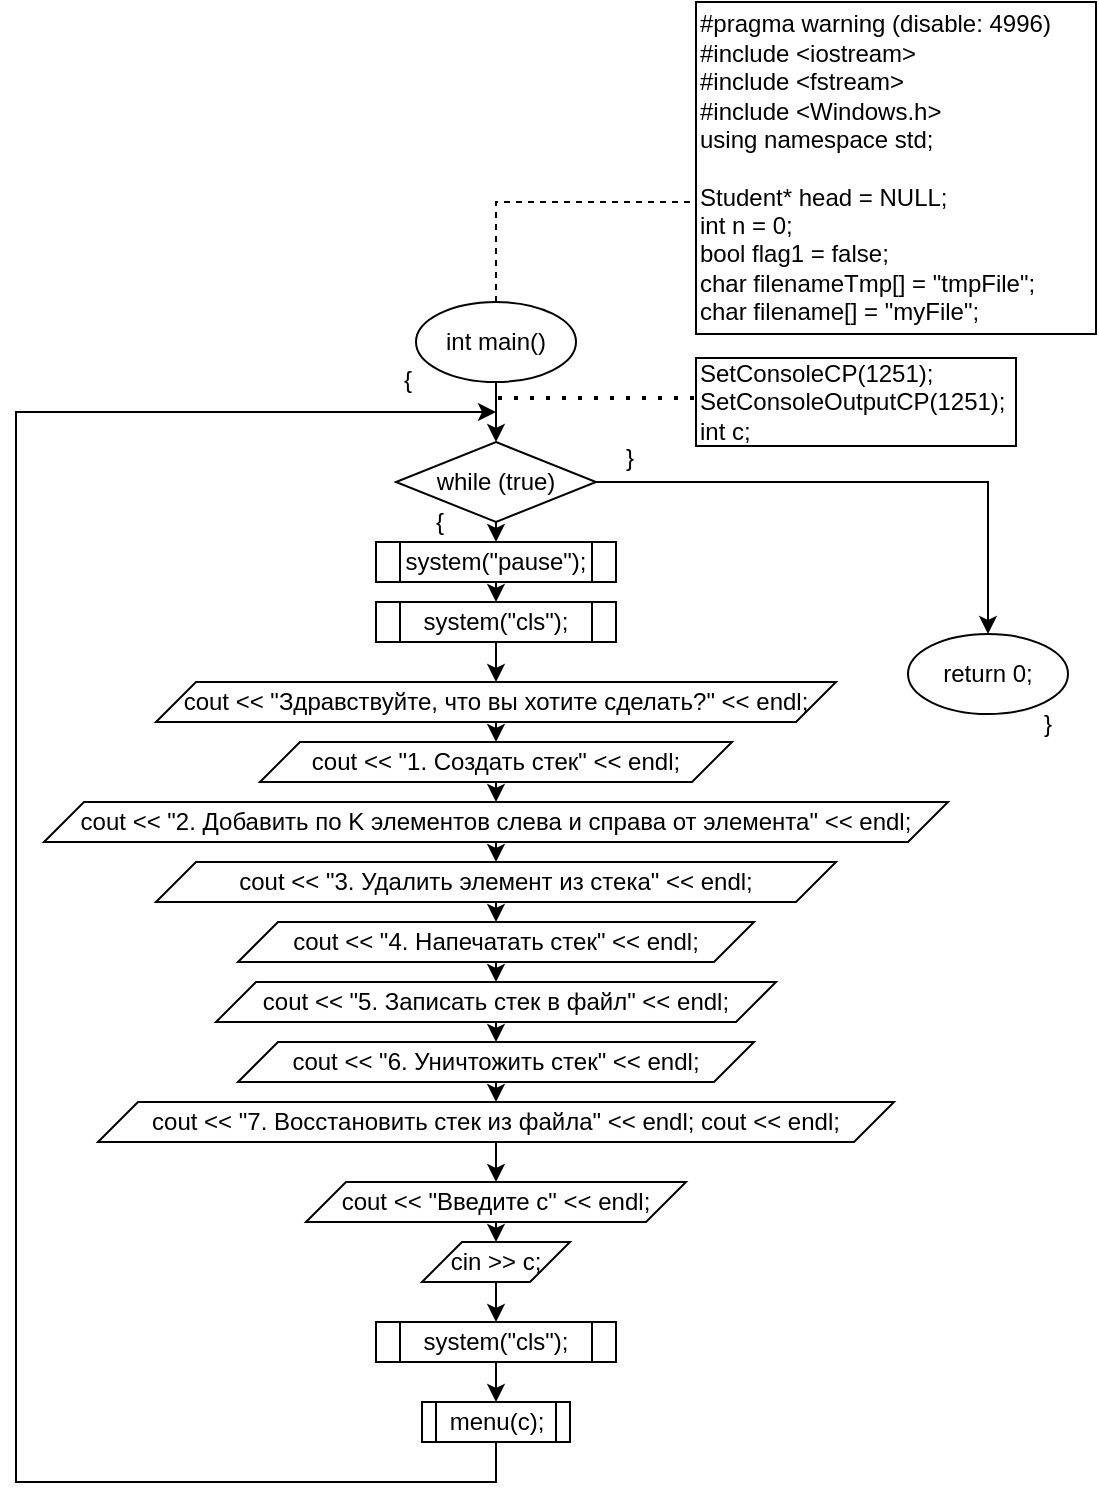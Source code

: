<mxfile version="20.8.16" type="device"><diagram name="Страница 1" id="C_xhPkUMthIBdEFqQ2b5"><mxGraphModel dx="629" dy="2282" grid="1" gridSize="10" guides="1" tooltips="1" connect="1" arrows="1" fold="1" page="1" pageScale="1" pageWidth="827" pageHeight="1169" math="0" shadow="0"><root><mxCell id="0"/><mxCell id="1" parent="0"/><mxCell id="Kt00TTztuk_OognRlt1M-3" style="edgeStyle=orthogonalEdgeStyle;rounded=0;orthogonalLoop=1;jettySize=auto;html=1;exitX=0.5;exitY=0;exitDx=0;exitDy=0;entryX=0;entryY=0.5;entryDx=0;entryDy=0;dashed=1;endArrow=none;endFill=0;" parent="1" source="Kt00TTztuk_OognRlt1M-1" target="Kt00TTztuk_OognRlt1M-2" edge="1"><mxGeometry relative="1" as="geometry"><Array as="points"><mxPoint x="430" y="70"/></Array></mxGeometry></mxCell><mxCell id="Kt00TTztuk_OognRlt1M-5" style="edgeStyle=orthogonalEdgeStyle;rounded=0;orthogonalLoop=1;jettySize=auto;html=1;exitX=0.5;exitY=1;exitDx=0;exitDy=0;entryX=0.5;entryY=0;entryDx=0;entryDy=0;endArrow=classic;endFill=1;" parent="1" source="Kt00TTztuk_OognRlt1M-1" target="Kt00TTztuk_OognRlt1M-4" edge="1"><mxGeometry relative="1" as="geometry"/></mxCell><mxCell id="Kt00TTztuk_OognRlt1M-1" value="int main()" style="ellipse;whiteSpace=wrap;html=1;" parent="1" vertex="1"><mxGeometry x="390" y="120" width="80" height="40" as="geometry"/></mxCell><mxCell id="Kt00TTztuk_OognRlt1M-2" value="&lt;div&gt;#pragma warning (disable: 4996)&lt;/div&gt;&lt;div&gt;#include &amp;lt;iostream&amp;gt;&lt;/div&gt;&lt;div&gt;#include &amp;lt;fstream&amp;gt;&lt;/div&gt;&lt;div&gt;#include &amp;lt;Windows.h&amp;gt;&lt;/div&gt;&lt;div&gt;using namespace std;&lt;/div&gt;&lt;div&gt;&lt;br&gt;&lt;/div&gt;&lt;div&gt;&lt;div&gt;Student* head = NULL;&lt;/div&gt;&lt;div&gt;int n = 0;&lt;/div&gt;&lt;div&gt;bool flag1 = false;&lt;/div&gt;&lt;/div&gt;&lt;div&gt;&lt;div&gt;char filenameTmp[] = &quot;tmpFile&quot;;&lt;/div&gt;&lt;div&gt;char filename[] = &quot;myFile&quot;;&lt;/div&gt;&lt;/div&gt;" style="rounded=0;whiteSpace=wrap;html=1;align=left;" parent="1" vertex="1"><mxGeometry x="530" y="-30" width="200" height="166" as="geometry"/></mxCell><mxCell id="Kt00TTztuk_OognRlt1M-10" style="edgeStyle=orthogonalEdgeStyle;rounded=0;orthogonalLoop=1;jettySize=auto;html=1;exitX=0.5;exitY=1;exitDx=0;exitDy=0;entryX=0.5;entryY=0;entryDx=0;entryDy=0;endArrow=classic;endFill=1;" parent="1" source="Kt00TTztuk_OognRlt1M-4" target="Kt00TTztuk_OognRlt1M-9" edge="1"><mxGeometry relative="1" as="geometry"/></mxCell><mxCell id="Kt00TTztuk_OognRlt1M-45" style="edgeStyle=orthogonalEdgeStyle;rounded=0;orthogonalLoop=1;jettySize=auto;html=1;exitX=1;exitY=0.5;exitDx=0;exitDy=0;entryX=0.5;entryY=0;entryDx=0;entryDy=0;endArrow=classic;endFill=1;" parent="1" source="Kt00TTztuk_OognRlt1M-4" target="Kt00TTztuk_OognRlt1M-44" edge="1"><mxGeometry relative="1" as="geometry"/></mxCell><mxCell id="Kt00TTztuk_OognRlt1M-4" value="while (true)" style="rhombus;whiteSpace=wrap;html=1;" parent="1" vertex="1"><mxGeometry x="380" y="190" width="100" height="40" as="geometry"/></mxCell><mxCell id="Kt00TTztuk_OognRlt1M-7" value="" style="endArrow=none;dashed=1;html=1;dashPattern=1 3;strokeWidth=2;rounded=0;" parent="1" edge="1"><mxGeometry width="50" height="50" relative="1" as="geometry"><mxPoint x="431" y="168" as="sourcePoint"/><mxPoint x="530" y="168" as="targetPoint"/></mxGeometry></mxCell><mxCell id="Kt00TTztuk_OognRlt1M-8" value="&lt;div&gt;SetConsoleCP(1251);&lt;/div&gt;&lt;div&gt;&#9;SetConsoleOutputCP(1251);&lt;/div&gt;&lt;div&gt;int c;&lt;/div&gt;" style="rounded=0;whiteSpace=wrap;html=1;align=left;" parent="1" vertex="1"><mxGeometry x="530" y="148" width="160" height="44" as="geometry"/></mxCell><mxCell id="Kt00TTztuk_OognRlt1M-12" style="edgeStyle=orthogonalEdgeStyle;rounded=0;orthogonalLoop=1;jettySize=auto;html=1;exitX=0.5;exitY=1;exitDx=0;exitDy=0;entryX=0.5;entryY=0;entryDx=0;entryDy=0;endArrow=classic;endFill=1;" parent="1" source="Kt00TTztuk_OognRlt1M-9" target="Kt00TTztuk_OognRlt1M-11" edge="1"><mxGeometry relative="1" as="geometry"/></mxCell><mxCell id="Kt00TTztuk_OognRlt1M-9" value="&lt;div&gt;&#9;&#9;system(&quot;pause&quot;);&lt;/div&gt;" style="shape=process;whiteSpace=wrap;html=1;backgroundOutline=1;" parent="1" vertex="1"><mxGeometry x="370" y="240" width="120" height="20" as="geometry"/></mxCell><mxCell id="Kt00TTztuk_OognRlt1M-14" style="edgeStyle=orthogonalEdgeStyle;rounded=0;orthogonalLoop=1;jettySize=auto;html=1;exitX=0.5;exitY=1;exitDx=0;exitDy=0;entryX=0.5;entryY=0;entryDx=0;entryDy=0;endArrow=classic;endFill=1;" parent="1" source="Kt00TTztuk_OognRlt1M-11" target="Kt00TTztuk_OognRlt1M-13" edge="1"><mxGeometry relative="1" as="geometry"/></mxCell><mxCell id="Kt00TTztuk_OognRlt1M-11" value="&lt;div&gt;&#9;&#9;system(&quot;cls&quot;);&lt;/div&gt;" style="shape=process;whiteSpace=wrap;html=1;backgroundOutline=1;" parent="1" vertex="1"><mxGeometry x="370" y="270" width="120" height="20" as="geometry"/></mxCell><mxCell id="Kt00TTztuk_OognRlt1M-16" style="edgeStyle=orthogonalEdgeStyle;rounded=0;orthogonalLoop=1;jettySize=auto;html=1;exitX=0.5;exitY=1;exitDx=0;exitDy=0;entryX=0.5;entryY=0;entryDx=0;entryDy=0;endArrow=classic;endFill=1;" parent="1" source="Kt00TTztuk_OognRlt1M-13" target="Kt00TTztuk_OognRlt1M-15" edge="1"><mxGeometry relative="1" as="geometry"/></mxCell><mxCell id="Kt00TTztuk_OognRlt1M-13" value="&lt;div&gt;&#9;&#9;cout &amp;lt;&amp;lt; &quot;Здравствуйте, что вы хотите сделать?&quot; &amp;lt;&amp;lt; endl;&lt;/div&gt;" style="shape=parallelogram;perimeter=parallelogramPerimeter;whiteSpace=wrap;html=1;fixedSize=1;" parent="1" vertex="1"><mxGeometry x="260" y="310" width="340" height="20" as="geometry"/></mxCell><mxCell id="Kt00TTztuk_OognRlt1M-18" style="edgeStyle=orthogonalEdgeStyle;rounded=0;orthogonalLoop=1;jettySize=auto;html=1;exitX=0.5;exitY=1;exitDx=0;exitDy=0;entryX=0.5;entryY=0;entryDx=0;entryDy=0;endArrow=classic;endFill=1;" parent="1" source="Kt00TTztuk_OognRlt1M-15" target="Kt00TTztuk_OognRlt1M-17" edge="1"><mxGeometry relative="1" as="geometry"/></mxCell><mxCell id="Kt00TTztuk_OognRlt1M-15" value="&lt;div&gt;&#9;&#9;cout &amp;lt;&amp;lt; &quot;1. Создать стек&quot; &amp;lt;&amp;lt; endl;&lt;/div&gt;" style="shape=parallelogram;perimeter=parallelogramPerimeter;whiteSpace=wrap;html=1;fixedSize=1;" parent="1" vertex="1"><mxGeometry x="312" y="340" width="236" height="20" as="geometry"/></mxCell><mxCell id="Kt00TTztuk_OognRlt1M-26" style="edgeStyle=orthogonalEdgeStyle;rounded=0;orthogonalLoop=1;jettySize=auto;html=1;exitX=0.5;exitY=1;exitDx=0;exitDy=0;entryX=0.5;entryY=0;entryDx=0;entryDy=0;endArrow=classic;endFill=1;" parent="1" source="Kt00TTztuk_OognRlt1M-17" target="Kt00TTztuk_OognRlt1M-20" edge="1"><mxGeometry relative="1" as="geometry"/></mxCell><mxCell id="Kt00TTztuk_OognRlt1M-17" value="&lt;div&gt;&#9;&#9;cout &amp;lt;&amp;lt; &quot;2. Добавить по K элементов слева и справа от элемента&quot; &amp;lt;&amp;lt; endl;&lt;/div&gt;" style="shape=parallelogram;perimeter=parallelogramPerimeter;whiteSpace=wrap;html=1;fixedSize=1;" parent="1" vertex="1"><mxGeometry x="204" y="370" width="452" height="20" as="geometry"/></mxCell><mxCell id="Kt00TTztuk_OognRlt1M-27" style="edgeStyle=orthogonalEdgeStyle;rounded=0;orthogonalLoop=1;jettySize=auto;html=1;exitX=0.5;exitY=1;exitDx=0;exitDy=0;entryX=0.5;entryY=0;entryDx=0;entryDy=0;endArrow=classic;endFill=1;" parent="1" source="Kt00TTztuk_OognRlt1M-20" target="Kt00TTztuk_OognRlt1M-21" edge="1"><mxGeometry relative="1" as="geometry"/></mxCell><mxCell id="Kt00TTztuk_OognRlt1M-20" value="&lt;div&gt;&#9;&#9;cout &amp;lt;&amp;lt; &quot;3. Удалить элемент из стека&quot; &amp;lt;&amp;lt; endl;&lt;/div&gt;" style="shape=parallelogram;perimeter=parallelogramPerimeter;whiteSpace=wrap;html=1;fixedSize=1;" parent="1" vertex="1"><mxGeometry x="260" y="400" width="340" height="20" as="geometry"/></mxCell><mxCell id="Kt00TTztuk_OognRlt1M-28" style="edgeStyle=orthogonalEdgeStyle;rounded=0;orthogonalLoop=1;jettySize=auto;html=1;exitX=0.5;exitY=1;exitDx=0;exitDy=0;entryX=0.5;entryY=0;entryDx=0;entryDy=0;endArrow=classic;endFill=1;" parent="1" source="Kt00TTztuk_OognRlt1M-21" target="Kt00TTztuk_OognRlt1M-22" edge="1"><mxGeometry relative="1" as="geometry"/></mxCell><mxCell id="Kt00TTztuk_OognRlt1M-21" value="&lt;div&gt;&#9;&#9;cout &amp;lt;&amp;lt; &quot;4. Напечатать стек&quot; &amp;lt;&amp;lt; endl;&lt;/div&gt;" style="shape=parallelogram;perimeter=parallelogramPerimeter;whiteSpace=wrap;html=1;fixedSize=1;" parent="1" vertex="1"><mxGeometry x="301" y="430" width="258" height="20" as="geometry"/></mxCell><mxCell id="Kt00TTztuk_OognRlt1M-30" style="edgeStyle=orthogonalEdgeStyle;rounded=0;orthogonalLoop=1;jettySize=auto;html=1;exitX=0.5;exitY=1;exitDx=0;exitDy=0;entryX=0.5;entryY=0;entryDx=0;entryDy=0;endArrow=classic;endFill=1;" parent="1" source="Kt00TTztuk_OognRlt1M-22" target="Kt00TTztuk_OognRlt1M-24" edge="1"><mxGeometry relative="1" as="geometry"/></mxCell><mxCell id="Kt00TTztuk_OognRlt1M-22" value="&lt;div&gt;&#9;&#9;cout &amp;lt;&amp;lt; &quot;5. Записать стек в файл&quot; &amp;lt;&amp;lt; endl;&lt;/div&gt;" style="shape=parallelogram;perimeter=parallelogramPerimeter;whiteSpace=wrap;html=1;fixedSize=1;" parent="1" vertex="1"><mxGeometry x="290" y="460" width="280" height="20" as="geometry"/></mxCell><mxCell id="Kt00TTztuk_OognRlt1M-31" style="edgeStyle=orthogonalEdgeStyle;rounded=0;orthogonalLoop=1;jettySize=auto;html=1;exitX=0.5;exitY=1;exitDx=0;exitDy=0;entryX=0.5;entryY=0;entryDx=0;entryDy=0;endArrow=classic;endFill=1;" parent="1" source="Kt00TTztuk_OognRlt1M-24" target="Kt00TTztuk_OognRlt1M-25" edge="1"><mxGeometry relative="1" as="geometry"/></mxCell><mxCell id="Kt00TTztuk_OognRlt1M-24" value="&lt;div&gt;&#9;&#9;cout &amp;lt;&amp;lt; &quot;6. Уничтожить стек&quot; &amp;lt;&amp;lt; endl;&lt;/div&gt;" style="shape=parallelogram;perimeter=parallelogramPerimeter;whiteSpace=wrap;html=1;fixedSize=1;" parent="1" vertex="1"><mxGeometry x="301" y="490" width="258" height="20" as="geometry"/></mxCell><mxCell id="Kt00TTztuk_OognRlt1M-33" style="edgeStyle=orthogonalEdgeStyle;rounded=0;orthogonalLoop=1;jettySize=auto;html=1;exitX=0.5;exitY=1;exitDx=0;exitDy=0;entryX=0.5;entryY=0;entryDx=0;entryDy=0;endArrow=classic;endFill=1;" parent="1" source="Kt00TTztuk_OognRlt1M-25" target="Kt00TTztuk_OognRlt1M-32" edge="1"><mxGeometry relative="1" as="geometry"/></mxCell><mxCell id="Kt00TTztuk_OognRlt1M-25" value="&lt;div&gt;&#9;&#9;cout &amp;lt;&amp;lt; &quot;7. Восстановить стек из файла&quot; &amp;lt;&amp;lt; endl; cout &amp;lt;&amp;lt; endl;&lt;/div&gt;" style="shape=parallelogram;perimeter=parallelogramPerimeter;whiteSpace=wrap;html=1;fixedSize=1;" parent="1" vertex="1"><mxGeometry x="231" y="520" width="398" height="20" as="geometry"/></mxCell><mxCell id="Kt00TTztuk_OognRlt1M-35" style="edgeStyle=orthogonalEdgeStyle;rounded=0;orthogonalLoop=1;jettySize=auto;html=1;exitX=0.5;exitY=1;exitDx=0;exitDy=0;entryX=0.5;entryY=0;entryDx=0;entryDy=0;endArrow=classic;endFill=1;" parent="1" source="Kt00TTztuk_OognRlt1M-32" target="Kt00TTztuk_OognRlt1M-34" edge="1"><mxGeometry relative="1" as="geometry"/></mxCell><mxCell id="Kt00TTztuk_OognRlt1M-32" value="&lt;div&gt;&#9;&#9;cout &amp;lt;&amp;lt; &quot;Введите c&quot; &amp;lt;&amp;lt; endl;&lt;/div&gt;" style="shape=parallelogram;perimeter=parallelogramPerimeter;whiteSpace=wrap;html=1;fixedSize=1;" parent="1" vertex="1"><mxGeometry x="335" y="560" width="190" height="20" as="geometry"/></mxCell><mxCell id="Kt00TTztuk_OognRlt1M-37" style="edgeStyle=orthogonalEdgeStyle;rounded=0;orthogonalLoop=1;jettySize=auto;html=1;exitX=0.5;exitY=1;exitDx=0;exitDy=0;entryX=0.5;entryY=0;entryDx=0;entryDy=0;endArrow=classic;endFill=1;" parent="1" source="Kt00TTztuk_OognRlt1M-34" target="Kt00TTztuk_OognRlt1M-36" edge="1"><mxGeometry relative="1" as="geometry"/></mxCell><mxCell id="Kt00TTztuk_OognRlt1M-34" value="&lt;div&gt;&#9;&#9;cin &amp;gt;&amp;gt; c;&lt;/div&gt;" style="shape=parallelogram;perimeter=parallelogramPerimeter;whiteSpace=wrap;html=1;fixedSize=1;" parent="1" vertex="1"><mxGeometry x="393" y="590" width="74" height="20" as="geometry"/></mxCell><mxCell id="Kt00TTztuk_OognRlt1M-39" style="edgeStyle=orthogonalEdgeStyle;rounded=0;orthogonalLoop=1;jettySize=auto;html=1;exitX=0.5;exitY=1;exitDx=0;exitDy=0;entryX=0.5;entryY=0;entryDx=0;entryDy=0;endArrow=classic;endFill=1;" parent="1" source="Kt00TTztuk_OognRlt1M-36" target="Kt00TTztuk_OognRlt1M-38" edge="1"><mxGeometry relative="1" as="geometry"/></mxCell><mxCell id="Kt00TTztuk_OognRlt1M-36" value="&lt;div&gt;&#9;&#9;system(&quot;cls&quot;);&lt;/div&gt;" style="shape=process;whiteSpace=wrap;html=1;backgroundOutline=1;" parent="1" vertex="1"><mxGeometry x="370" y="630" width="120" height="20" as="geometry"/></mxCell><mxCell id="Kt00TTztuk_OognRlt1M-42" style="edgeStyle=orthogonalEdgeStyle;rounded=0;orthogonalLoop=1;jettySize=auto;html=1;exitX=0.5;exitY=1;exitDx=0;exitDy=0;endArrow=classic;endFill=1;" parent="1" source="Kt00TTztuk_OognRlt1M-38" edge="1"><mxGeometry relative="1" as="geometry"><mxPoint x="430" y="175" as="targetPoint"/><Array as="points"><mxPoint x="430" y="710"/><mxPoint x="190" y="710"/><mxPoint x="190" y="175"/><mxPoint x="430" y="175"/></Array></mxGeometry></mxCell><mxCell id="Kt00TTztuk_OognRlt1M-38" value="&lt;div&gt;&#9;&#9;menu(c);&lt;/div&gt;" style="shape=process;whiteSpace=wrap;html=1;backgroundOutline=1;" parent="1" vertex="1"><mxGeometry x="393" y="670" width="74" height="20" as="geometry"/></mxCell><mxCell id="Kt00TTztuk_OognRlt1M-40" value="{" style="text;html=1;strokeColor=none;fillColor=none;align=center;verticalAlign=middle;whiteSpace=wrap;rounded=0;" parent="1" vertex="1"><mxGeometry x="377" y="151" width="18" height="16" as="geometry"/></mxCell><mxCell id="Kt00TTztuk_OognRlt1M-41" value="}" style="text;html=1;strokeColor=none;fillColor=none;align=center;verticalAlign=middle;whiteSpace=wrap;rounded=0;" parent="1" vertex="1"><mxGeometry x="488" y="190" width="18" height="16" as="geometry"/></mxCell><mxCell id="Kt00TTztuk_OognRlt1M-43" value="{" style="text;html=1;strokeColor=none;fillColor=none;align=center;verticalAlign=middle;whiteSpace=wrap;rounded=0;" parent="1" vertex="1"><mxGeometry x="393" y="222" width="18" height="16" as="geometry"/></mxCell><mxCell id="Kt00TTztuk_OognRlt1M-44" value="return 0;" style="ellipse;whiteSpace=wrap;html=1;" parent="1" vertex="1"><mxGeometry x="636" y="286" width="80" height="40" as="geometry"/></mxCell><mxCell id="Kt00TTztuk_OognRlt1M-46" value="}" style="text;html=1;strokeColor=none;fillColor=none;align=center;verticalAlign=middle;whiteSpace=wrap;rounded=0;" parent="1" vertex="1"><mxGeometry x="697" y="323" width="18" height="16" as="geometry"/></mxCell></root></mxGraphModel></diagram></mxfile>